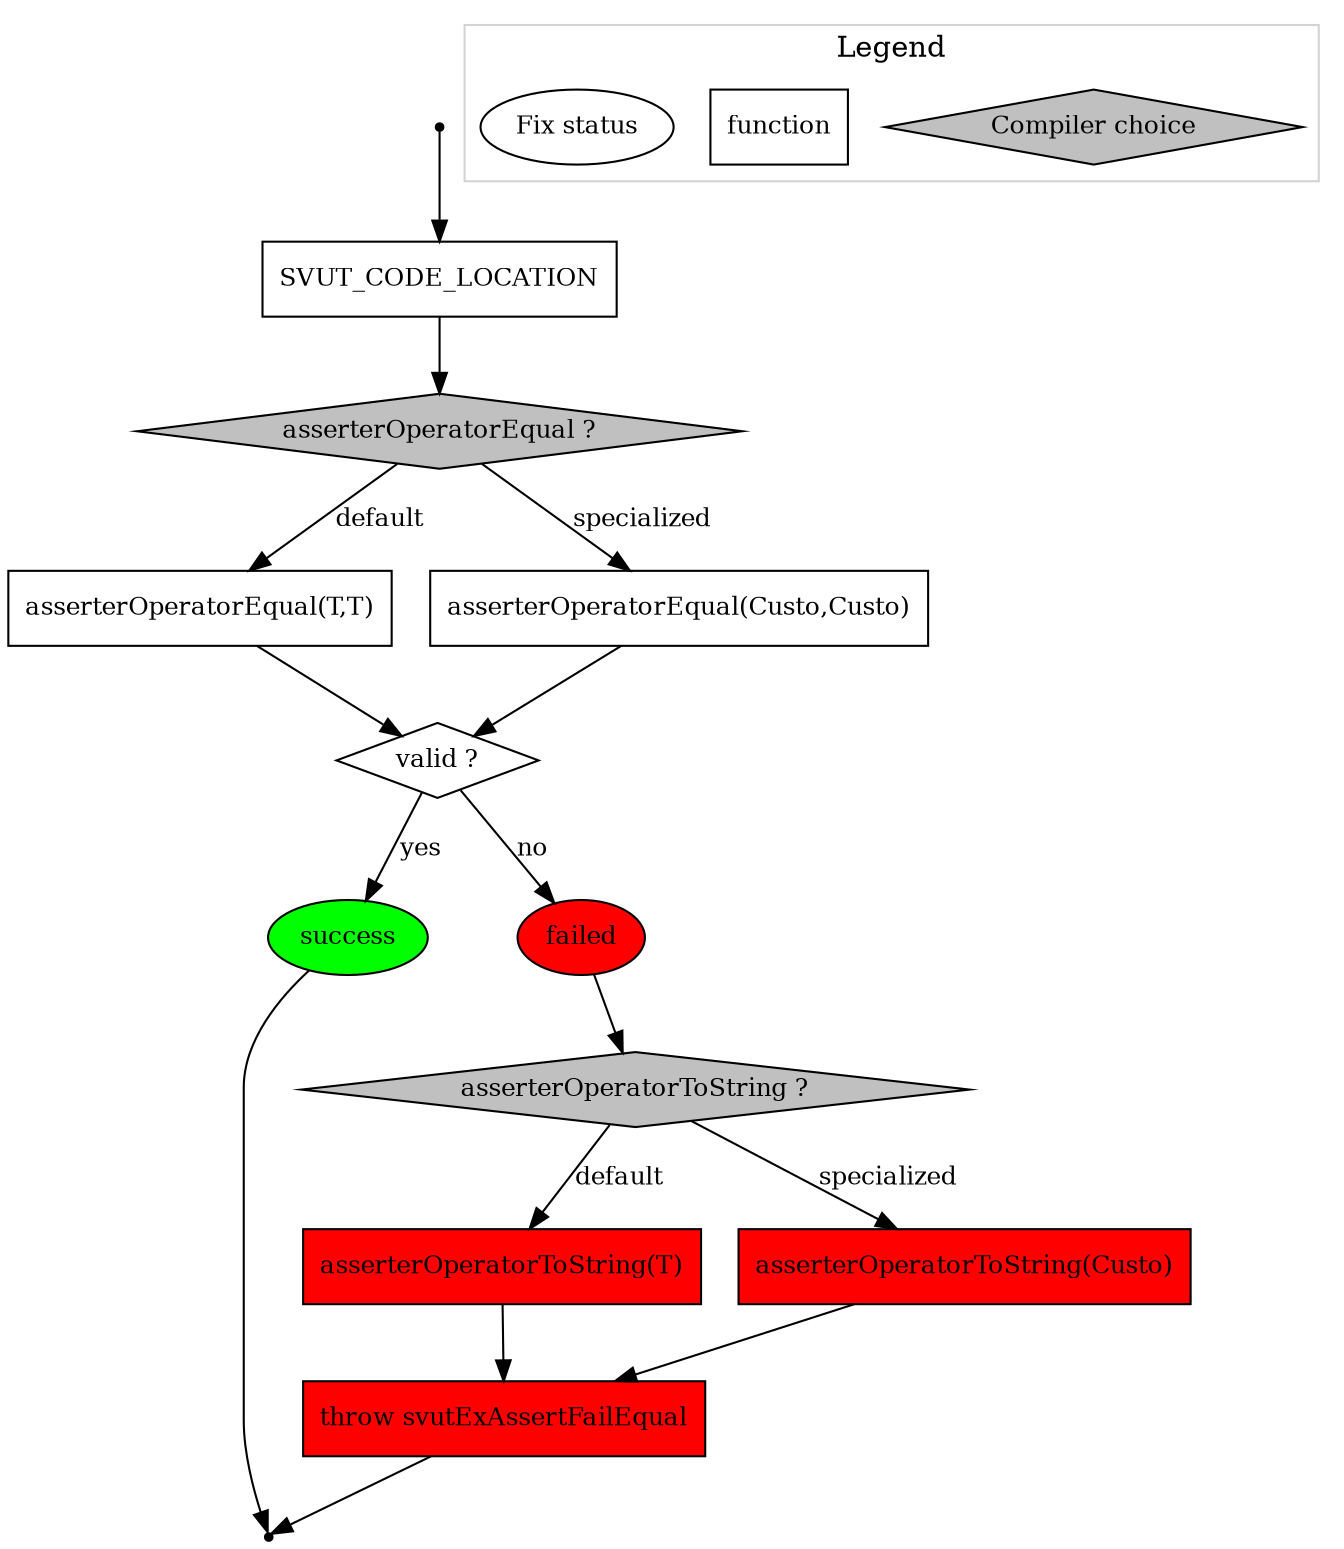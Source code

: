 #!graphviz
digraph G {
	node [ shape="box", fontsize=12.0 ]
        edge [ fontsize=12.0 ]
	start [shape=point ]
	end [ shape=point ]
	start -> get_location

	get_location [ label = "SVUT_CODE_LOCATION" ]	
	has_specialized_opEqual [ shape=diamond, label = "asserterOperatorEqual ?", style=filled, fillcolor=gray ]
	get_location -> has_specialized_opEqual


	template_opEqual [ label = "asserterOperatorEqual(T,T)" ]
	specialized_opEqual [ label = "asserterOperatorEqual(Custo,Custo)" ]
	has_specialized_opEqual -> template_opEqual [ label = "default" ]
	has_specialized_opEqual -> specialized_opEqual [ label = "specialized" ]

	is_valid [ shape=diamond, label = "valid ?" ]
	template_opEqual -> is_valid
	specialized_opEqual -> is_valid

	success [ style=filled, fillcolor=green ]
	failed  [ style=filled, fillcolor=red ]

	is_valid -> success [ label = "yes" ]
	is_valid -> failed [ label = "no" ]

	has_specialized_opToString [ style=filled, fillcolor=red ]
	success [ shape = ellipse ]
	failed [ shape = ellipse ]
	success -> end
	failed -> has_specialized_opToString
	
	template_opToString [ style=filled, fillcolor=red ]
	specialized_opToString [ style=filled, fillcolor=red ]
	has_specialized_opToString [ shape=diamond, label = "asserterOperatorToString ?", style=filled, fillcolor=gray ]
	has_specialized_opToString -> template_opToString [ label = "default" ]
	has_specialized_opToString -> specialized_opToString [ label = "specialized" ]

	throw_exception [ style=filled, fillcolor=red, label="throw svutExAssertFailEqual" ]
	template_opToString [ label = "asserterOperatorToString(T)" ]
	specialized_opToString [ label = "asserterOperatorToString(Custo)" ]
	template_opToString -> throw_exception
	specialized_opToString -> throw_exception

	throw_exception -> end

	{rank=same; success failed}

        subgraph cluster_0 {
		color=lightgrey;
		label="Legend"
		compiler [ shape=diamond, label = "Compiler choice", style=filled, fillcolor=gray ]
		function [ label = "function" ]	
		status [ shape = ellipse,label="Fix status" ]
	}
	


}
